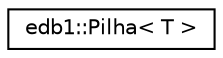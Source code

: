 digraph "Gráfico de Hierarquia de Classes"
{
  edge [fontname="Helvetica",fontsize="10",labelfontname="Helvetica",labelfontsize="10"];
  node [fontname="Helvetica",fontsize="10",shape=record];
  rankdir="LR";
  Node1 [label="edb1::Pilha\< T \>",height=0.2,width=0.4,color="black", fillcolor="white", style="filled",URL="$classedb1_1_1Pilha.html"];
}
